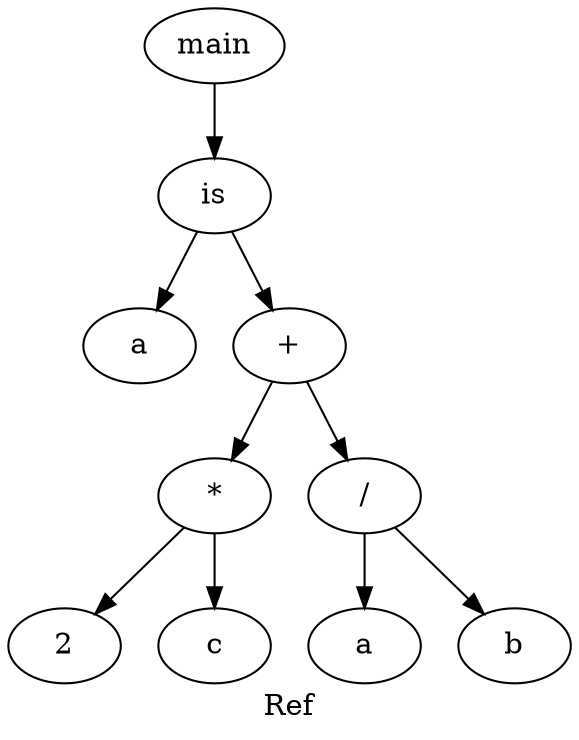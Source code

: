 digraph grafo {
  label="Ref";
  88167088652352 [ label="main" ];
  88167088652352 -> 88167088652784;
  88167088652784 [ label="is" ];
  88167088652784 -> 88167088652736;
  88167088652736 [ label="a" ];
  88167088652784 -> 88167088652688;
  88167088652688 [ label="+" ];
  88167088652688 -> 88167088652496;
  88167088652496 [ label="*" ];
  88167088652496 -> 88167088652400;
  88167088652400 [ label="2" ];
  88167088652496 -> 88167088652448;
  88167088652448 [ label="c" ];
  88167088652688 -> 88167088652640;
  88167088652640 [ label="/" ];
  88167088652640 -> 88167088652544;
  88167088652544 [ label="a" ];
  88167088652640 -> 88167088652592;
  88167088652592 [ label="b" ];
}
